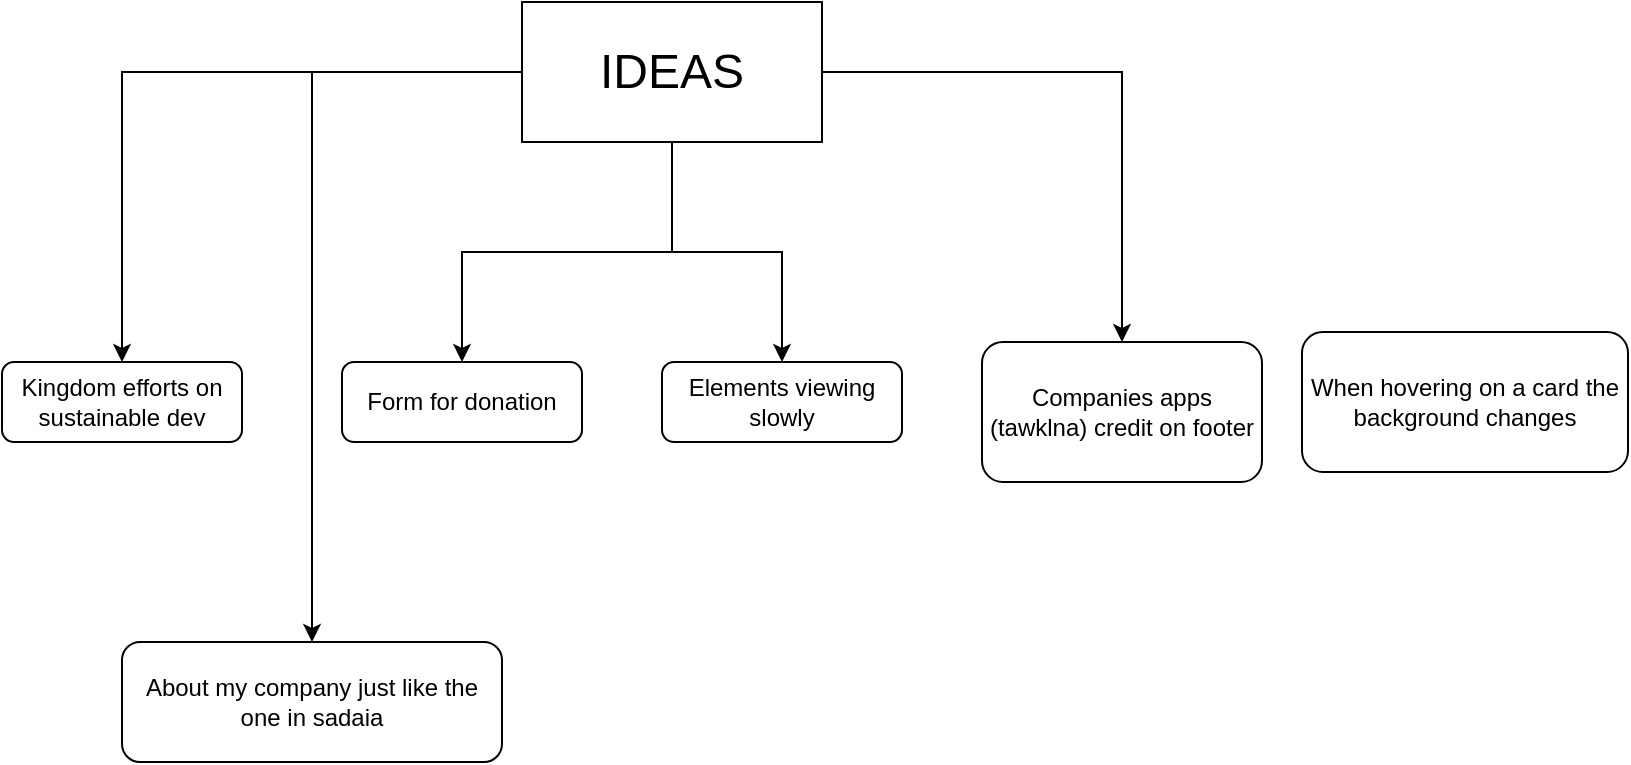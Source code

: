 <mxfile version="24.7.16">
  <diagram name="Page-1" id="7knyDHzBk_VnwqkZ82dX">
    <mxGraphModel dx="1434" dy="746" grid="1" gridSize="10" guides="1" tooltips="1" connect="1" arrows="1" fold="1" page="1" pageScale="1" pageWidth="827" pageHeight="1169" math="0" shadow="0">
      <root>
        <mxCell id="0" />
        <mxCell id="1" parent="0" />
        <mxCell id="-MDJI91fgP_gHWtbsGN_-3" style="edgeStyle=orthogonalEdgeStyle;rounded=0;orthogonalLoop=1;jettySize=auto;html=1;entryX=0.5;entryY=0;entryDx=0;entryDy=0;" edge="1" parent="1" source="-MDJI91fgP_gHWtbsGN_-1" target="-MDJI91fgP_gHWtbsGN_-2">
          <mxGeometry relative="1" as="geometry" />
        </mxCell>
        <mxCell id="-MDJI91fgP_gHWtbsGN_-7" style="edgeStyle=orthogonalEdgeStyle;rounded=0;orthogonalLoop=1;jettySize=auto;html=1;entryX=0.5;entryY=0;entryDx=0;entryDy=0;" edge="1" parent="1" source="-MDJI91fgP_gHWtbsGN_-1" target="-MDJI91fgP_gHWtbsGN_-4">
          <mxGeometry relative="1" as="geometry" />
        </mxCell>
        <mxCell id="-MDJI91fgP_gHWtbsGN_-8" style="edgeStyle=orthogonalEdgeStyle;rounded=0;orthogonalLoop=1;jettySize=auto;html=1;entryX=0.5;entryY=0;entryDx=0;entryDy=0;" edge="1" parent="1" source="-MDJI91fgP_gHWtbsGN_-1" target="-MDJI91fgP_gHWtbsGN_-5">
          <mxGeometry relative="1" as="geometry" />
        </mxCell>
        <mxCell id="-MDJI91fgP_gHWtbsGN_-9" style="edgeStyle=orthogonalEdgeStyle;rounded=0;orthogonalLoop=1;jettySize=auto;html=1;entryX=0.5;entryY=0;entryDx=0;entryDy=0;" edge="1" parent="1" source="-MDJI91fgP_gHWtbsGN_-1" target="-MDJI91fgP_gHWtbsGN_-6">
          <mxGeometry relative="1" as="geometry" />
        </mxCell>
        <mxCell id="-MDJI91fgP_gHWtbsGN_-12" style="edgeStyle=orthogonalEdgeStyle;rounded=0;orthogonalLoop=1;jettySize=auto;html=1;entryX=0.5;entryY=0;entryDx=0;entryDy=0;" edge="1" parent="1" source="-MDJI91fgP_gHWtbsGN_-1" target="-MDJI91fgP_gHWtbsGN_-11">
          <mxGeometry relative="1" as="geometry" />
        </mxCell>
        <mxCell id="-MDJI91fgP_gHWtbsGN_-1" value="&lt;font style=&quot;font-size: 24px;&quot;&gt;IDEAS&lt;/font&gt;" style="rounded=0;whiteSpace=wrap;html=1;" vertex="1" parent="1">
          <mxGeometry x="320" y="90" width="150" height="70" as="geometry" />
        </mxCell>
        <mxCell id="-MDJI91fgP_gHWtbsGN_-2" value="Kingdom efforts on sustainable dev" style="rounded=1;whiteSpace=wrap;html=1;" vertex="1" parent="1">
          <mxGeometry x="60" y="270" width="120" height="40" as="geometry" />
        </mxCell>
        <mxCell id="-MDJI91fgP_gHWtbsGN_-4" value="Form for donation&lt;span style=&quot;color: rgba(0, 0, 0, 0); font-family: monospace; font-size: 0px; text-align: start; text-wrap: nowrap;&quot;&gt;%3CmxGraphModel%3E%3Croot%3E%3CmxCell%20id%3D%220%22%2F%3E%3CmxCell%20id%3D%221%22%20parent%3D%220%22%2F%3E%3CmxCell%20id%3D%222%22%20value%3D%22Kingdom%20efforts%20on%20sustainable%20dev%22%20style%3D%22rounded%3D1%3BwhiteSpace%3Dwrap%3Bhtml%3D1%3B%22%20vertex%3D%221%22%20parent%3D%221%22%3E%3CmxGeometry%20x%3D%2260%22%20y%3D%22270%22%20width%3D%22120%22%20height%3D%2240%22%20as%3D%22geometry%22%2F%3E%3C%2FmxCell%3E%3C%2Froot%3E%3C%2FmxGraphModel%3E&lt;/span&gt;" style="rounded=1;whiteSpace=wrap;html=1;" vertex="1" parent="1">
          <mxGeometry x="230" y="270" width="120" height="40" as="geometry" />
        </mxCell>
        <mxCell id="-MDJI91fgP_gHWtbsGN_-5" value="Elements viewing slowly" style="rounded=1;whiteSpace=wrap;html=1;" vertex="1" parent="1">
          <mxGeometry x="390" y="270" width="120" height="40" as="geometry" />
        </mxCell>
        <mxCell id="-MDJI91fgP_gHWtbsGN_-6" value="Companies apps (tawklna) credit on footer" style="rounded=1;whiteSpace=wrap;html=1;" vertex="1" parent="1">
          <mxGeometry x="550" y="260" width="140" height="70" as="geometry" />
        </mxCell>
        <mxCell id="-MDJI91fgP_gHWtbsGN_-10" value="When hovering on a card the background changes" style="rounded=1;whiteSpace=wrap;html=1;" vertex="1" parent="1">
          <mxGeometry x="710" y="255" width="163" height="70" as="geometry" />
        </mxCell>
        <mxCell id="-MDJI91fgP_gHWtbsGN_-11" value="About my company just like the one in sadaia" style="rounded=1;whiteSpace=wrap;html=1;" vertex="1" parent="1">
          <mxGeometry x="120" y="410" width="190" height="60" as="geometry" />
        </mxCell>
      </root>
    </mxGraphModel>
  </diagram>
</mxfile>
